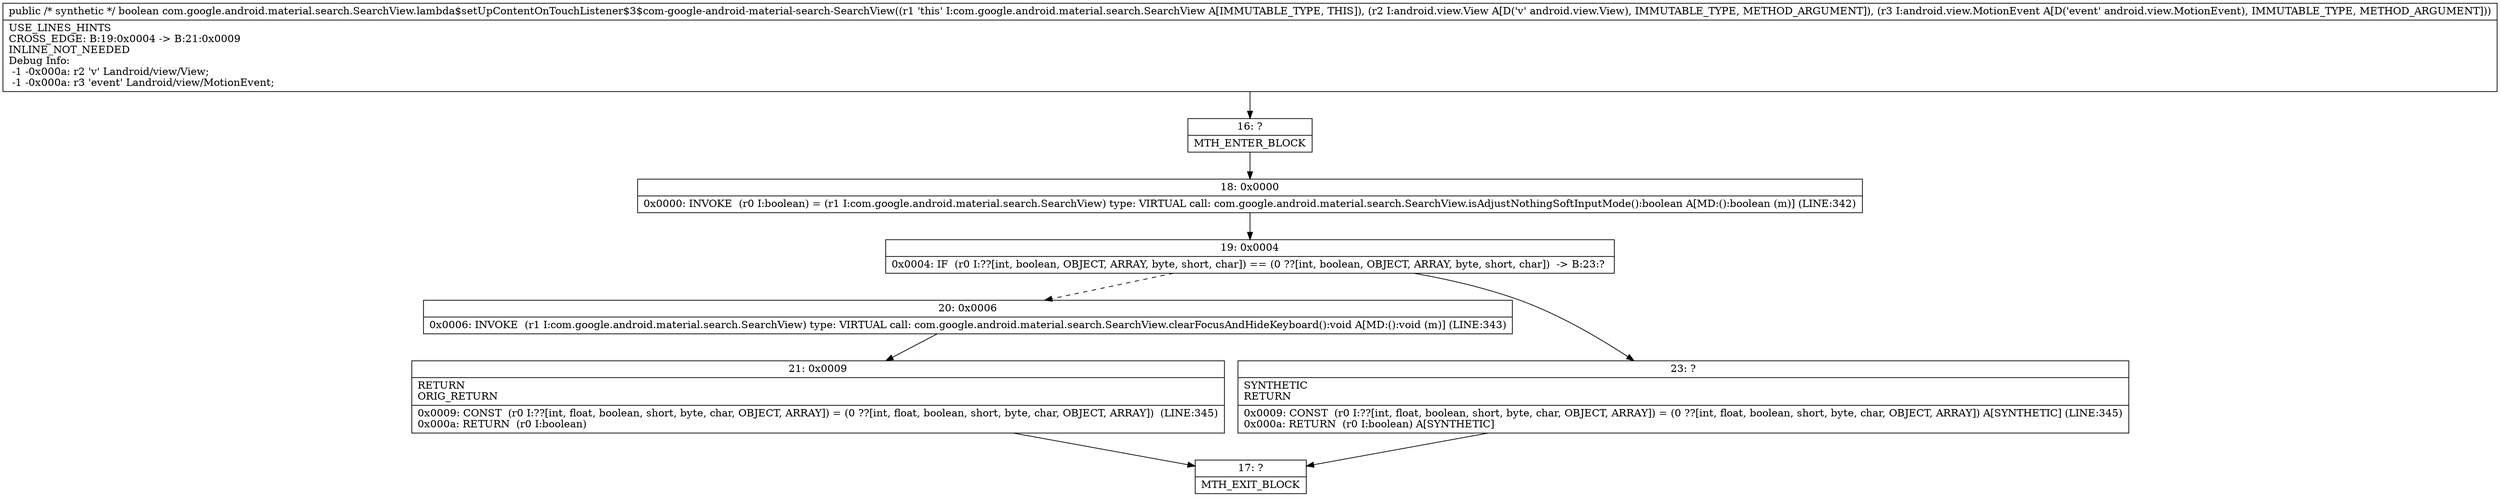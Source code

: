 digraph "CFG forcom.google.android.material.search.SearchView.lambda$setUpContentOnTouchListener$3$com\-google\-android\-material\-search\-SearchView(Landroid\/view\/View;Landroid\/view\/MotionEvent;)Z" {
Node_16 [shape=record,label="{16\:\ ?|MTH_ENTER_BLOCK\l}"];
Node_18 [shape=record,label="{18\:\ 0x0000|0x0000: INVOKE  (r0 I:boolean) = (r1 I:com.google.android.material.search.SearchView) type: VIRTUAL call: com.google.android.material.search.SearchView.isAdjustNothingSoftInputMode():boolean A[MD:():boolean (m)] (LINE:342)\l}"];
Node_19 [shape=record,label="{19\:\ 0x0004|0x0004: IF  (r0 I:??[int, boolean, OBJECT, ARRAY, byte, short, char]) == (0 ??[int, boolean, OBJECT, ARRAY, byte, short, char])  \-\> B:23:? \l}"];
Node_20 [shape=record,label="{20\:\ 0x0006|0x0006: INVOKE  (r1 I:com.google.android.material.search.SearchView) type: VIRTUAL call: com.google.android.material.search.SearchView.clearFocusAndHideKeyboard():void A[MD:():void (m)] (LINE:343)\l}"];
Node_21 [shape=record,label="{21\:\ 0x0009|RETURN\lORIG_RETURN\l|0x0009: CONST  (r0 I:??[int, float, boolean, short, byte, char, OBJECT, ARRAY]) = (0 ??[int, float, boolean, short, byte, char, OBJECT, ARRAY])  (LINE:345)\l0x000a: RETURN  (r0 I:boolean) \l}"];
Node_17 [shape=record,label="{17\:\ ?|MTH_EXIT_BLOCK\l}"];
Node_23 [shape=record,label="{23\:\ ?|SYNTHETIC\lRETURN\l|0x0009: CONST  (r0 I:??[int, float, boolean, short, byte, char, OBJECT, ARRAY]) = (0 ??[int, float, boolean, short, byte, char, OBJECT, ARRAY]) A[SYNTHETIC] (LINE:345)\l0x000a: RETURN  (r0 I:boolean) A[SYNTHETIC]\l}"];
MethodNode[shape=record,label="{public \/* synthetic *\/ boolean com.google.android.material.search.SearchView.lambda$setUpContentOnTouchListener$3$com\-google\-android\-material\-search\-SearchView((r1 'this' I:com.google.android.material.search.SearchView A[IMMUTABLE_TYPE, THIS]), (r2 I:android.view.View A[D('v' android.view.View), IMMUTABLE_TYPE, METHOD_ARGUMENT]), (r3 I:android.view.MotionEvent A[D('event' android.view.MotionEvent), IMMUTABLE_TYPE, METHOD_ARGUMENT]))  | USE_LINES_HINTS\lCROSS_EDGE: B:19:0x0004 \-\> B:21:0x0009\lINLINE_NOT_NEEDED\lDebug Info:\l  \-1 \-0x000a: r2 'v' Landroid\/view\/View;\l  \-1 \-0x000a: r3 'event' Landroid\/view\/MotionEvent;\l}"];
MethodNode -> Node_16;Node_16 -> Node_18;
Node_18 -> Node_19;
Node_19 -> Node_20[style=dashed];
Node_19 -> Node_23;
Node_20 -> Node_21;
Node_21 -> Node_17;
Node_23 -> Node_17;
}

